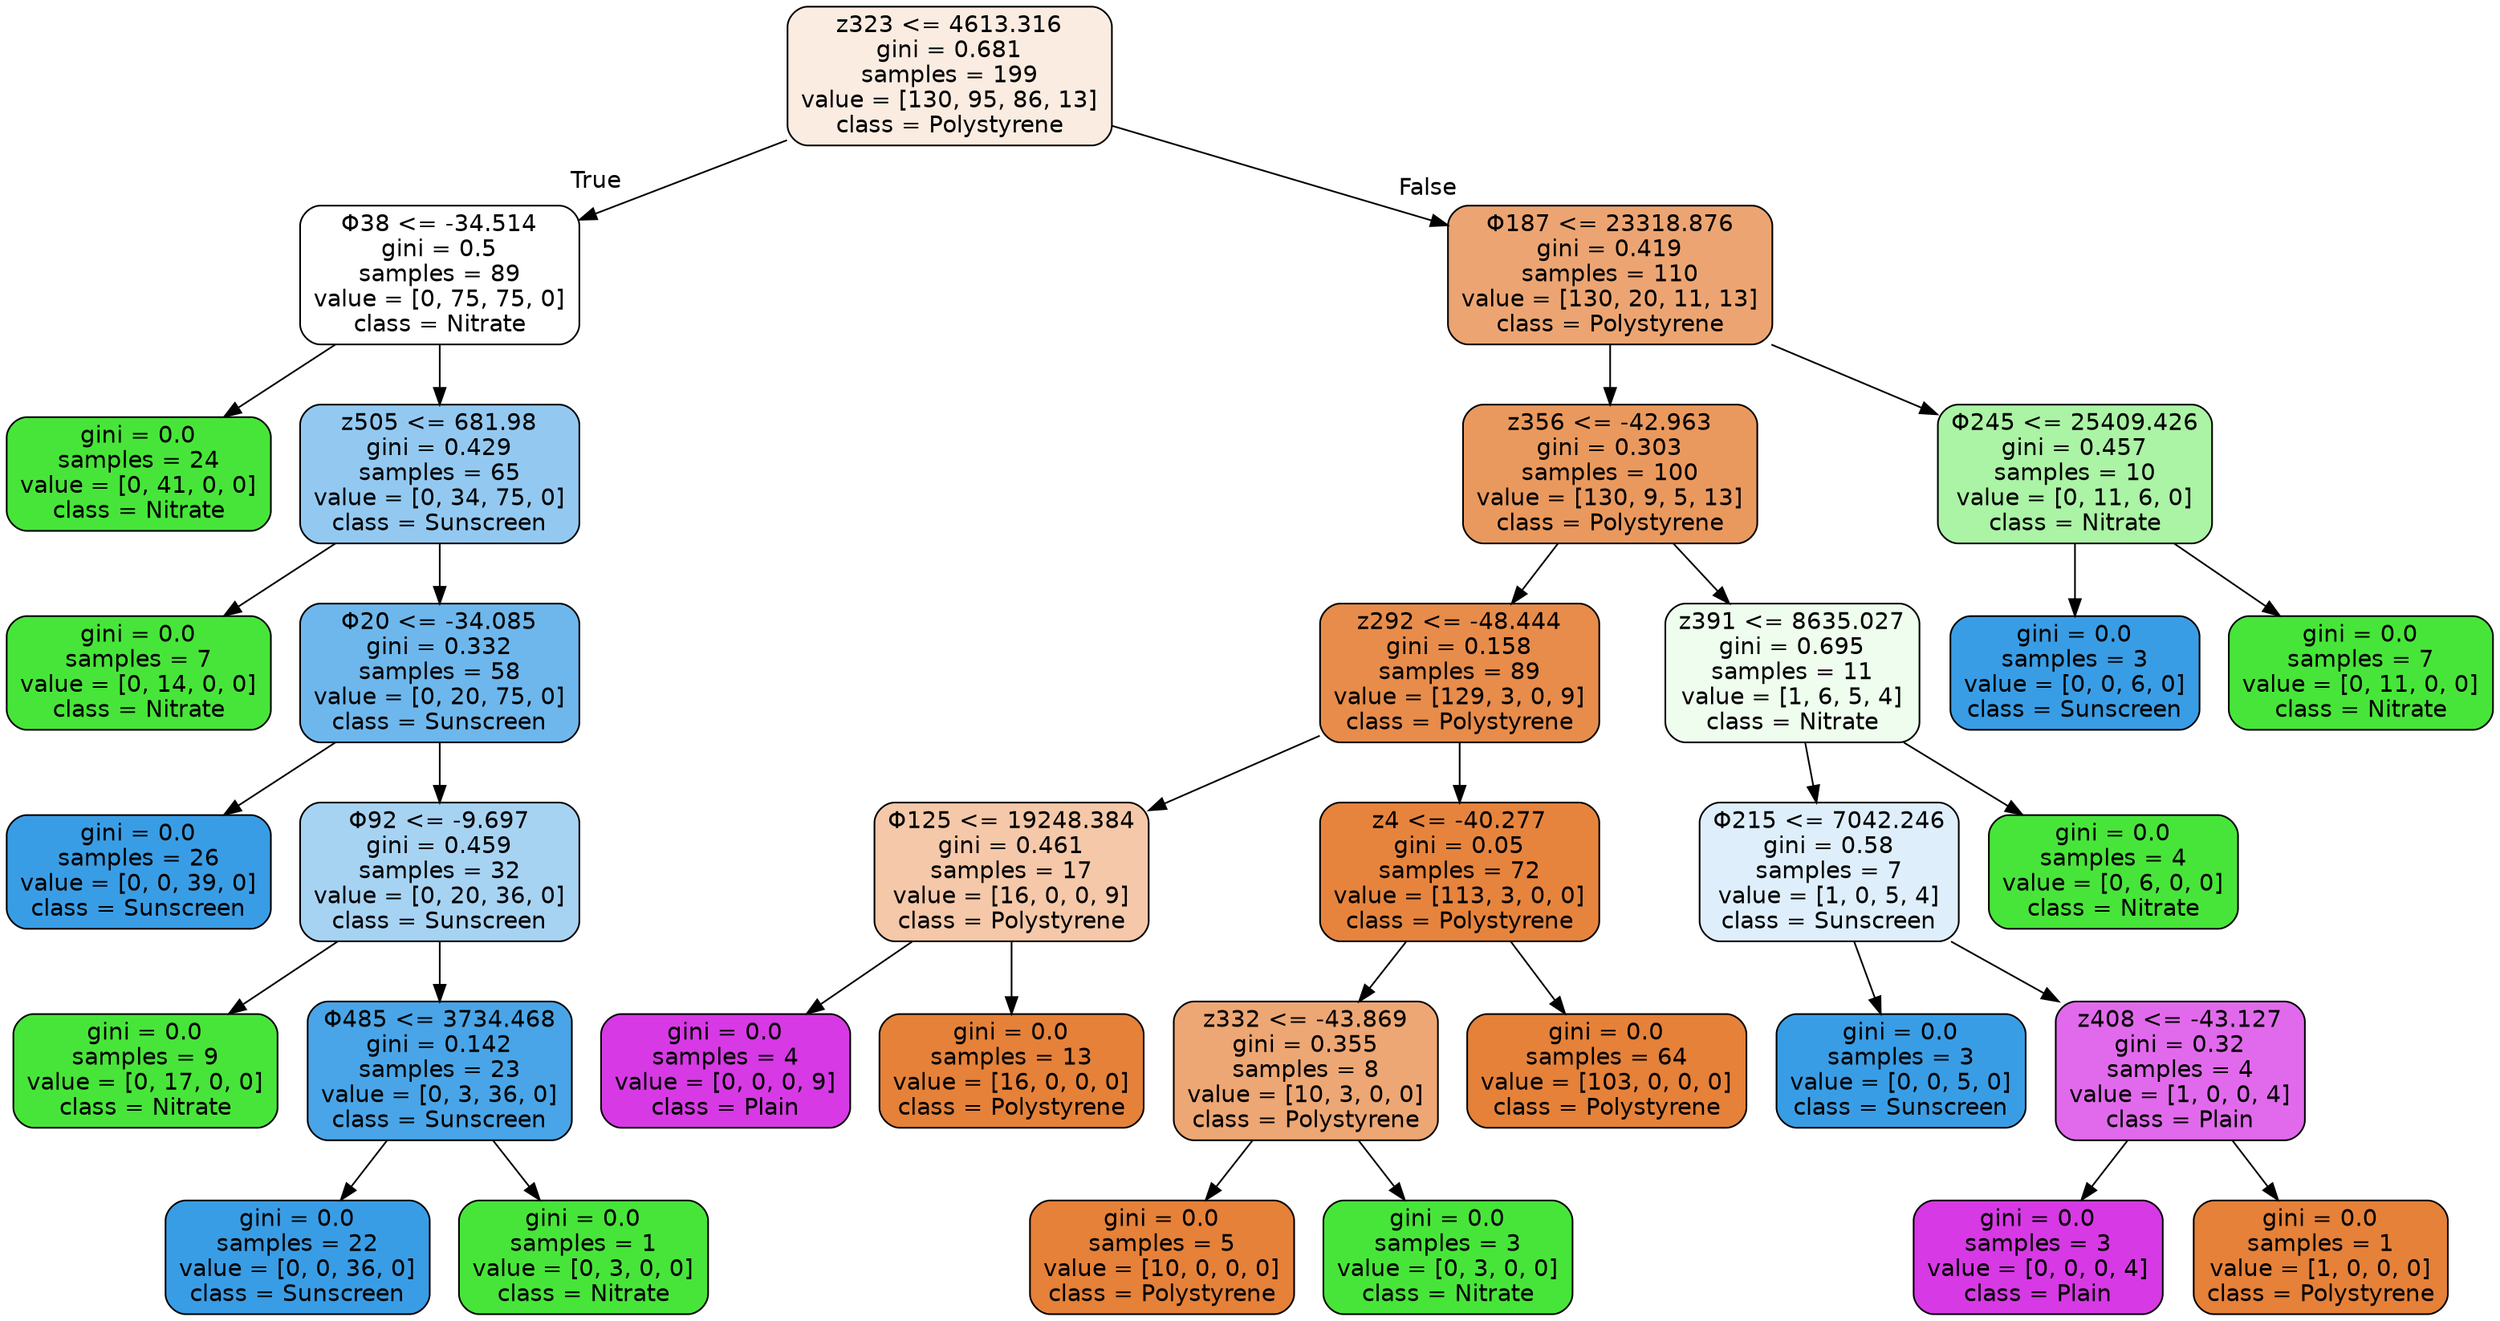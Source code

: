 digraph Tree {
node [shape=box, style="filled, rounded", color="black", fontname="helvetica"] ;
edge [fontname="helvetica"] ;
0 [label="z323 <= 4613.316\ngini = 0.681\nsamples = 199\nvalue = [130, 95, 86, 13]\nclass = Polystyrene", fillcolor="#fbece1"] ;
1 [label="Φ38 <= -34.514\ngini = 0.5\nsamples = 89\nvalue = [0, 75, 75, 0]\nclass = Nitrate", fillcolor="#ffffff"] ;
0 -> 1 [labeldistance=2.5, labelangle=45, headlabel="True"] ;
2 [label="gini = 0.0\nsamples = 24\nvalue = [0, 41, 0, 0]\nclass = Nitrate", fillcolor="#47e539"] ;
1 -> 2 ;
3 [label="z505 <= 681.98\ngini = 0.429\nsamples = 65\nvalue = [0, 34, 75, 0]\nclass = Sunscreen", fillcolor="#93c9f1"] ;
1 -> 3 ;
4 [label="gini = 0.0\nsamples = 7\nvalue = [0, 14, 0, 0]\nclass = Nitrate", fillcolor="#47e539"] ;
3 -> 4 ;
5 [label="Φ20 <= -34.085\ngini = 0.332\nsamples = 58\nvalue = [0, 20, 75, 0]\nclass = Sunscreen", fillcolor="#6eb7ec"] ;
3 -> 5 ;
6 [label="gini = 0.0\nsamples = 26\nvalue = [0, 0, 39, 0]\nclass = Sunscreen", fillcolor="#399de5"] ;
5 -> 6 ;
7 [label="Φ92 <= -9.697\ngini = 0.459\nsamples = 32\nvalue = [0, 20, 36, 0]\nclass = Sunscreen", fillcolor="#a7d3f3"] ;
5 -> 7 ;
8 [label="gini = 0.0\nsamples = 9\nvalue = [0, 17, 0, 0]\nclass = Nitrate", fillcolor="#47e539"] ;
7 -> 8 ;
9 [label="Φ485 <= 3734.468\ngini = 0.142\nsamples = 23\nvalue = [0, 3, 36, 0]\nclass = Sunscreen", fillcolor="#49a5e7"] ;
7 -> 9 ;
10 [label="gini = 0.0\nsamples = 22\nvalue = [0, 0, 36, 0]\nclass = Sunscreen", fillcolor="#399de5"] ;
9 -> 10 ;
11 [label="gini = 0.0\nsamples = 1\nvalue = [0, 3, 0, 0]\nclass = Nitrate", fillcolor="#47e539"] ;
9 -> 11 ;
12 [label="Φ187 <= 23318.876\ngini = 0.419\nsamples = 110\nvalue = [130, 20, 11, 13]\nclass = Polystyrene", fillcolor="#eca572"] ;
0 -> 12 [labeldistance=2.5, labelangle=-45, headlabel="False"] ;
13 [label="z356 <= -42.963\ngini = 0.303\nsamples = 100\nvalue = [130, 9, 5, 13]\nclass = Polystyrene", fillcolor="#ea995e"] ;
12 -> 13 ;
14 [label="z292 <= -48.444\ngini = 0.158\nsamples = 89\nvalue = [129, 3, 0, 9]\nclass = Polystyrene", fillcolor="#e78c4b"] ;
13 -> 14 ;
15 [label="Φ125 <= 19248.384\ngini = 0.461\nsamples = 17\nvalue = [16, 0, 0, 9]\nclass = Polystyrene", fillcolor="#f4c8a8"] ;
14 -> 15 ;
16 [label="gini = 0.0\nsamples = 4\nvalue = [0, 0, 0, 9]\nclass = Plain", fillcolor="#d739e5"] ;
15 -> 16 ;
17 [label="gini = 0.0\nsamples = 13\nvalue = [16, 0, 0, 0]\nclass = Polystyrene", fillcolor="#e58139"] ;
15 -> 17 ;
18 [label="z4 <= -40.277\ngini = 0.05\nsamples = 72\nvalue = [113, 3, 0, 0]\nclass = Polystyrene", fillcolor="#e6843e"] ;
14 -> 18 ;
19 [label="z332 <= -43.869\ngini = 0.355\nsamples = 8\nvalue = [10, 3, 0, 0]\nclass = Polystyrene", fillcolor="#eda774"] ;
18 -> 19 ;
20 [label="gini = 0.0\nsamples = 5\nvalue = [10, 0, 0, 0]\nclass = Polystyrene", fillcolor="#e58139"] ;
19 -> 20 ;
21 [label="gini = 0.0\nsamples = 3\nvalue = [0, 3, 0, 0]\nclass = Nitrate", fillcolor="#47e539"] ;
19 -> 21 ;
22 [label="gini = 0.0\nsamples = 64\nvalue = [103, 0, 0, 0]\nclass = Polystyrene", fillcolor="#e58139"] ;
18 -> 22 ;
23 [label="z391 <= 8635.027\ngini = 0.695\nsamples = 11\nvalue = [1, 6, 5, 4]\nclass = Nitrate", fillcolor="#eefded"] ;
13 -> 23 ;
24 [label="Φ215 <= 7042.246\ngini = 0.58\nsamples = 7\nvalue = [1, 0, 5, 4]\nclass = Sunscreen", fillcolor="#deeffb"] ;
23 -> 24 ;
25 [label="gini = 0.0\nsamples = 3\nvalue = [0, 0, 5, 0]\nclass = Sunscreen", fillcolor="#399de5"] ;
24 -> 25 ;
26 [label="z408 <= -43.127\ngini = 0.32\nsamples = 4\nvalue = [1, 0, 0, 4]\nclass = Plain", fillcolor="#e16aec"] ;
24 -> 26 ;
27 [label="gini = 0.0\nsamples = 3\nvalue = [0, 0, 0, 4]\nclass = Plain", fillcolor="#d739e5"] ;
26 -> 27 ;
28 [label="gini = 0.0\nsamples = 1\nvalue = [1, 0, 0, 0]\nclass = Polystyrene", fillcolor="#e58139"] ;
26 -> 28 ;
29 [label="gini = 0.0\nsamples = 4\nvalue = [0, 6, 0, 0]\nclass = Nitrate", fillcolor="#47e539"] ;
23 -> 29 ;
30 [label="Φ245 <= 25409.426\ngini = 0.457\nsamples = 10\nvalue = [0, 11, 6, 0]\nclass = Nitrate", fillcolor="#abf3a5"] ;
12 -> 30 ;
31 [label="gini = 0.0\nsamples = 3\nvalue = [0, 0, 6, 0]\nclass = Sunscreen", fillcolor="#399de5"] ;
30 -> 31 ;
32 [label="gini = 0.0\nsamples = 7\nvalue = [0, 11, 0, 0]\nclass = Nitrate", fillcolor="#47e539"] ;
30 -> 32 ;
}
